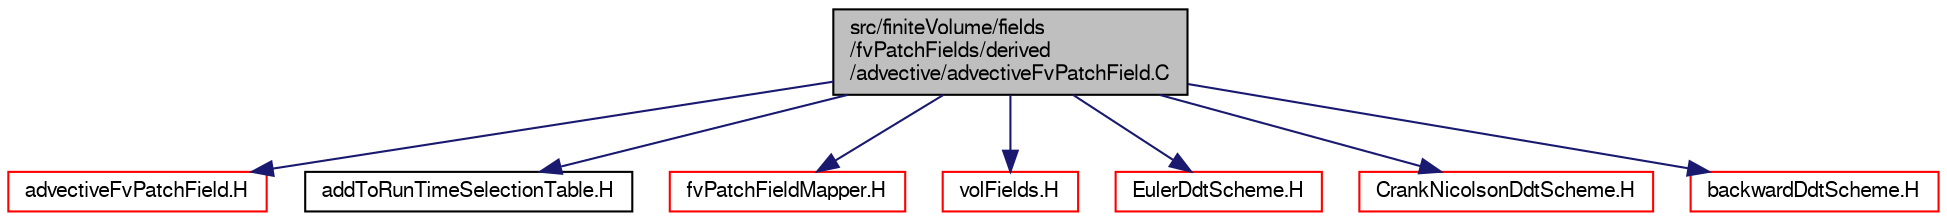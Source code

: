 digraph "src/finiteVolume/fields/fvPatchFields/derived/advective/advectiveFvPatchField.C"
{
  bgcolor="transparent";
  edge [fontname="FreeSans",fontsize="10",labelfontname="FreeSans",labelfontsize="10"];
  node [fontname="FreeSans",fontsize="10",shape=record];
  Node0 [label="src/finiteVolume/fields\l/fvPatchFields/derived\l/advective/advectiveFvPatchField.C",height=0.2,width=0.4,color="black", fillcolor="grey75", style="filled", fontcolor="black"];
  Node0 -> Node1 [color="midnightblue",fontsize="10",style="solid",fontname="FreeSans"];
  Node1 [label="advectiveFvPatchField.H",height=0.2,width=0.4,color="red",URL="$a01775.html"];
  Node0 -> Node190 [color="midnightblue",fontsize="10",style="solid",fontname="FreeSans"];
  Node190 [label="addToRunTimeSelectionTable.H",height=0.2,width=0.4,color="black",URL="$a09263.html",tooltip="Macros for easy insertion into run-time selection tables. "];
  Node0 -> Node191 [color="midnightblue",fontsize="10",style="solid",fontname="FreeSans"];
  Node191 [label="fvPatchFieldMapper.H",height=0.2,width=0.4,color="red",URL="$a02468.html"];
  Node0 -> Node192 [color="midnightblue",fontsize="10",style="solid",fontname="FreeSans"];
  Node192 [label="volFields.H",height=0.2,width=0.4,color="red",URL="$a02750.html"];
  Node0 -> Node305 [color="midnightblue",fontsize="10",style="solid",fontname="FreeSans"];
  Node305 [label="EulerDdtScheme.H",height=0.2,width=0.4,color="red",URL="$a02867.html"];
  Node0 -> Node307 [color="midnightblue",fontsize="10",style="solid",fontname="FreeSans"];
  Node307 [label="CrankNicolsonDdtScheme.H",height=0.2,width=0.4,color="red",URL="$a02849.html"];
  Node0 -> Node308 [color="midnightblue",fontsize="10",style="solid",fontname="FreeSans"];
  Node308 [label="backwardDdtScheme.H",height=0.2,width=0.4,color="red",URL="$a02822.html"];
}
